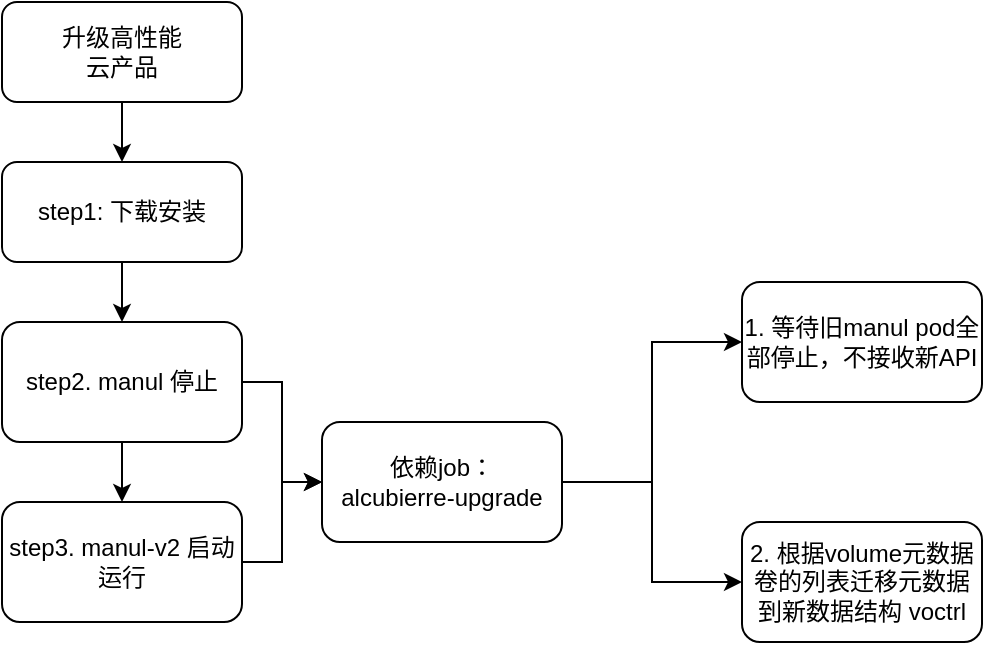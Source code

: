 <mxfile version="24.8.2">
  <diagram name="第 1 页" id="D0J0jl4IKhHa07DCxUIr">
    <mxGraphModel dx="954" dy="503" grid="1" gridSize="10" guides="1" tooltips="1" connect="1" arrows="1" fold="1" page="1" pageScale="1" pageWidth="827" pageHeight="1169" math="0" shadow="0">
      <root>
        <mxCell id="0" />
        <mxCell id="1" parent="0" />
        <mxCell id="qZkyeaaC3u281_93p0Kt-14" style="edgeStyle=orthogonalEdgeStyle;rounded=0;orthogonalLoop=1;jettySize=auto;html=1;exitX=0.5;exitY=1;exitDx=0;exitDy=0;entryX=0.5;entryY=0;entryDx=0;entryDy=0;" edge="1" parent="1" source="qZkyeaaC3u281_93p0Kt-1" target="qZkyeaaC3u281_93p0Kt-2">
          <mxGeometry relative="1" as="geometry" />
        </mxCell>
        <mxCell id="qZkyeaaC3u281_93p0Kt-1" value="升级高性能&lt;div&gt;云产品&lt;/div&gt;" style="rounded=1;whiteSpace=wrap;html=1;" vertex="1" parent="1">
          <mxGeometry x="300" y="100" width="120" height="50" as="geometry" />
        </mxCell>
        <mxCell id="qZkyeaaC3u281_93p0Kt-15" style="edgeStyle=orthogonalEdgeStyle;rounded=0;orthogonalLoop=1;jettySize=auto;html=1;exitX=0.5;exitY=1;exitDx=0;exitDy=0;entryX=0.5;entryY=0;entryDx=0;entryDy=0;" edge="1" parent="1" source="qZkyeaaC3u281_93p0Kt-2" target="qZkyeaaC3u281_93p0Kt-3">
          <mxGeometry relative="1" as="geometry" />
        </mxCell>
        <mxCell id="qZkyeaaC3u281_93p0Kt-2" value="step1: 下载安装" style="rounded=1;whiteSpace=wrap;html=1;" vertex="1" parent="1">
          <mxGeometry x="300" y="180" width="120" height="50" as="geometry" />
        </mxCell>
        <mxCell id="qZkyeaaC3u281_93p0Kt-7" value="" style="edgeStyle=orthogonalEdgeStyle;rounded=0;orthogonalLoop=1;jettySize=auto;html=1;" edge="1" parent="1" source="qZkyeaaC3u281_93p0Kt-3" target="qZkyeaaC3u281_93p0Kt-6">
          <mxGeometry relative="1" as="geometry" />
        </mxCell>
        <mxCell id="qZkyeaaC3u281_93p0Kt-17" style="edgeStyle=orthogonalEdgeStyle;rounded=0;orthogonalLoop=1;jettySize=auto;html=1;exitX=0.5;exitY=1;exitDx=0;exitDy=0;entryX=0.5;entryY=0;entryDx=0;entryDy=0;" edge="1" parent="1" source="qZkyeaaC3u281_93p0Kt-3" target="qZkyeaaC3u281_93p0Kt-16">
          <mxGeometry relative="1" as="geometry" />
        </mxCell>
        <mxCell id="qZkyeaaC3u281_93p0Kt-3" value="step2. manul 停止" style="rounded=1;whiteSpace=wrap;html=1;" vertex="1" parent="1">
          <mxGeometry x="300" y="260" width="120" height="60" as="geometry" />
        </mxCell>
        <mxCell id="qZkyeaaC3u281_93p0Kt-12" style="edgeStyle=orthogonalEdgeStyle;rounded=0;orthogonalLoop=1;jettySize=auto;html=1;exitX=1;exitY=0.5;exitDx=0;exitDy=0;entryX=0;entryY=0.5;entryDx=0;entryDy=0;" edge="1" parent="1" source="qZkyeaaC3u281_93p0Kt-6" target="qZkyeaaC3u281_93p0Kt-8">
          <mxGeometry relative="1" as="geometry" />
        </mxCell>
        <mxCell id="qZkyeaaC3u281_93p0Kt-13" style="edgeStyle=orthogonalEdgeStyle;rounded=0;orthogonalLoop=1;jettySize=auto;html=1;exitX=1;exitY=0.5;exitDx=0;exitDy=0;entryX=0;entryY=0.5;entryDx=0;entryDy=0;" edge="1" parent="1" source="qZkyeaaC3u281_93p0Kt-6" target="qZkyeaaC3u281_93p0Kt-11">
          <mxGeometry relative="1" as="geometry" />
        </mxCell>
        <mxCell id="qZkyeaaC3u281_93p0Kt-6" value="依赖job：&lt;br&gt;alcubierre-upgrade" style="whiteSpace=wrap;html=1;rounded=1;" vertex="1" parent="1">
          <mxGeometry x="460" y="310" width="120" height="60" as="geometry" />
        </mxCell>
        <mxCell id="qZkyeaaC3u281_93p0Kt-8" value="1. 等待旧manul pod全部停止，不接收新API" style="whiteSpace=wrap;html=1;rounded=1;" vertex="1" parent="1">
          <mxGeometry x="670" y="240" width="120" height="60" as="geometry" />
        </mxCell>
        <mxCell id="qZkyeaaC3u281_93p0Kt-11" value="2. 根据volume元数据卷的列表迁移元数据到新数据结构 voctrl" style="whiteSpace=wrap;html=1;rounded=1;" vertex="1" parent="1">
          <mxGeometry x="670" y="360" width="120" height="60" as="geometry" />
        </mxCell>
        <mxCell id="qZkyeaaC3u281_93p0Kt-18" style="edgeStyle=orthogonalEdgeStyle;rounded=0;orthogonalLoop=1;jettySize=auto;html=1;exitX=1;exitY=0.5;exitDx=0;exitDy=0;entryX=0;entryY=0.5;entryDx=0;entryDy=0;" edge="1" parent="1" source="qZkyeaaC3u281_93p0Kt-16" target="qZkyeaaC3u281_93p0Kt-6">
          <mxGeometry relative="1" as="geometry" />
        </mxCell>
        <mxCell id="qZkyeaaC3u281_93p0Kt-16" value="step3. manul-v2 启动运行" style="rounded=1;whiteSpace=wrap;html=1;" vertex="1" parent="1">
          <mxGeometry x="300" y="350" width="120" height="60" as="geometry" />
        </mxCell>
      </root>
    </mxGraphModel>
  </diagram>
</mxfile>
